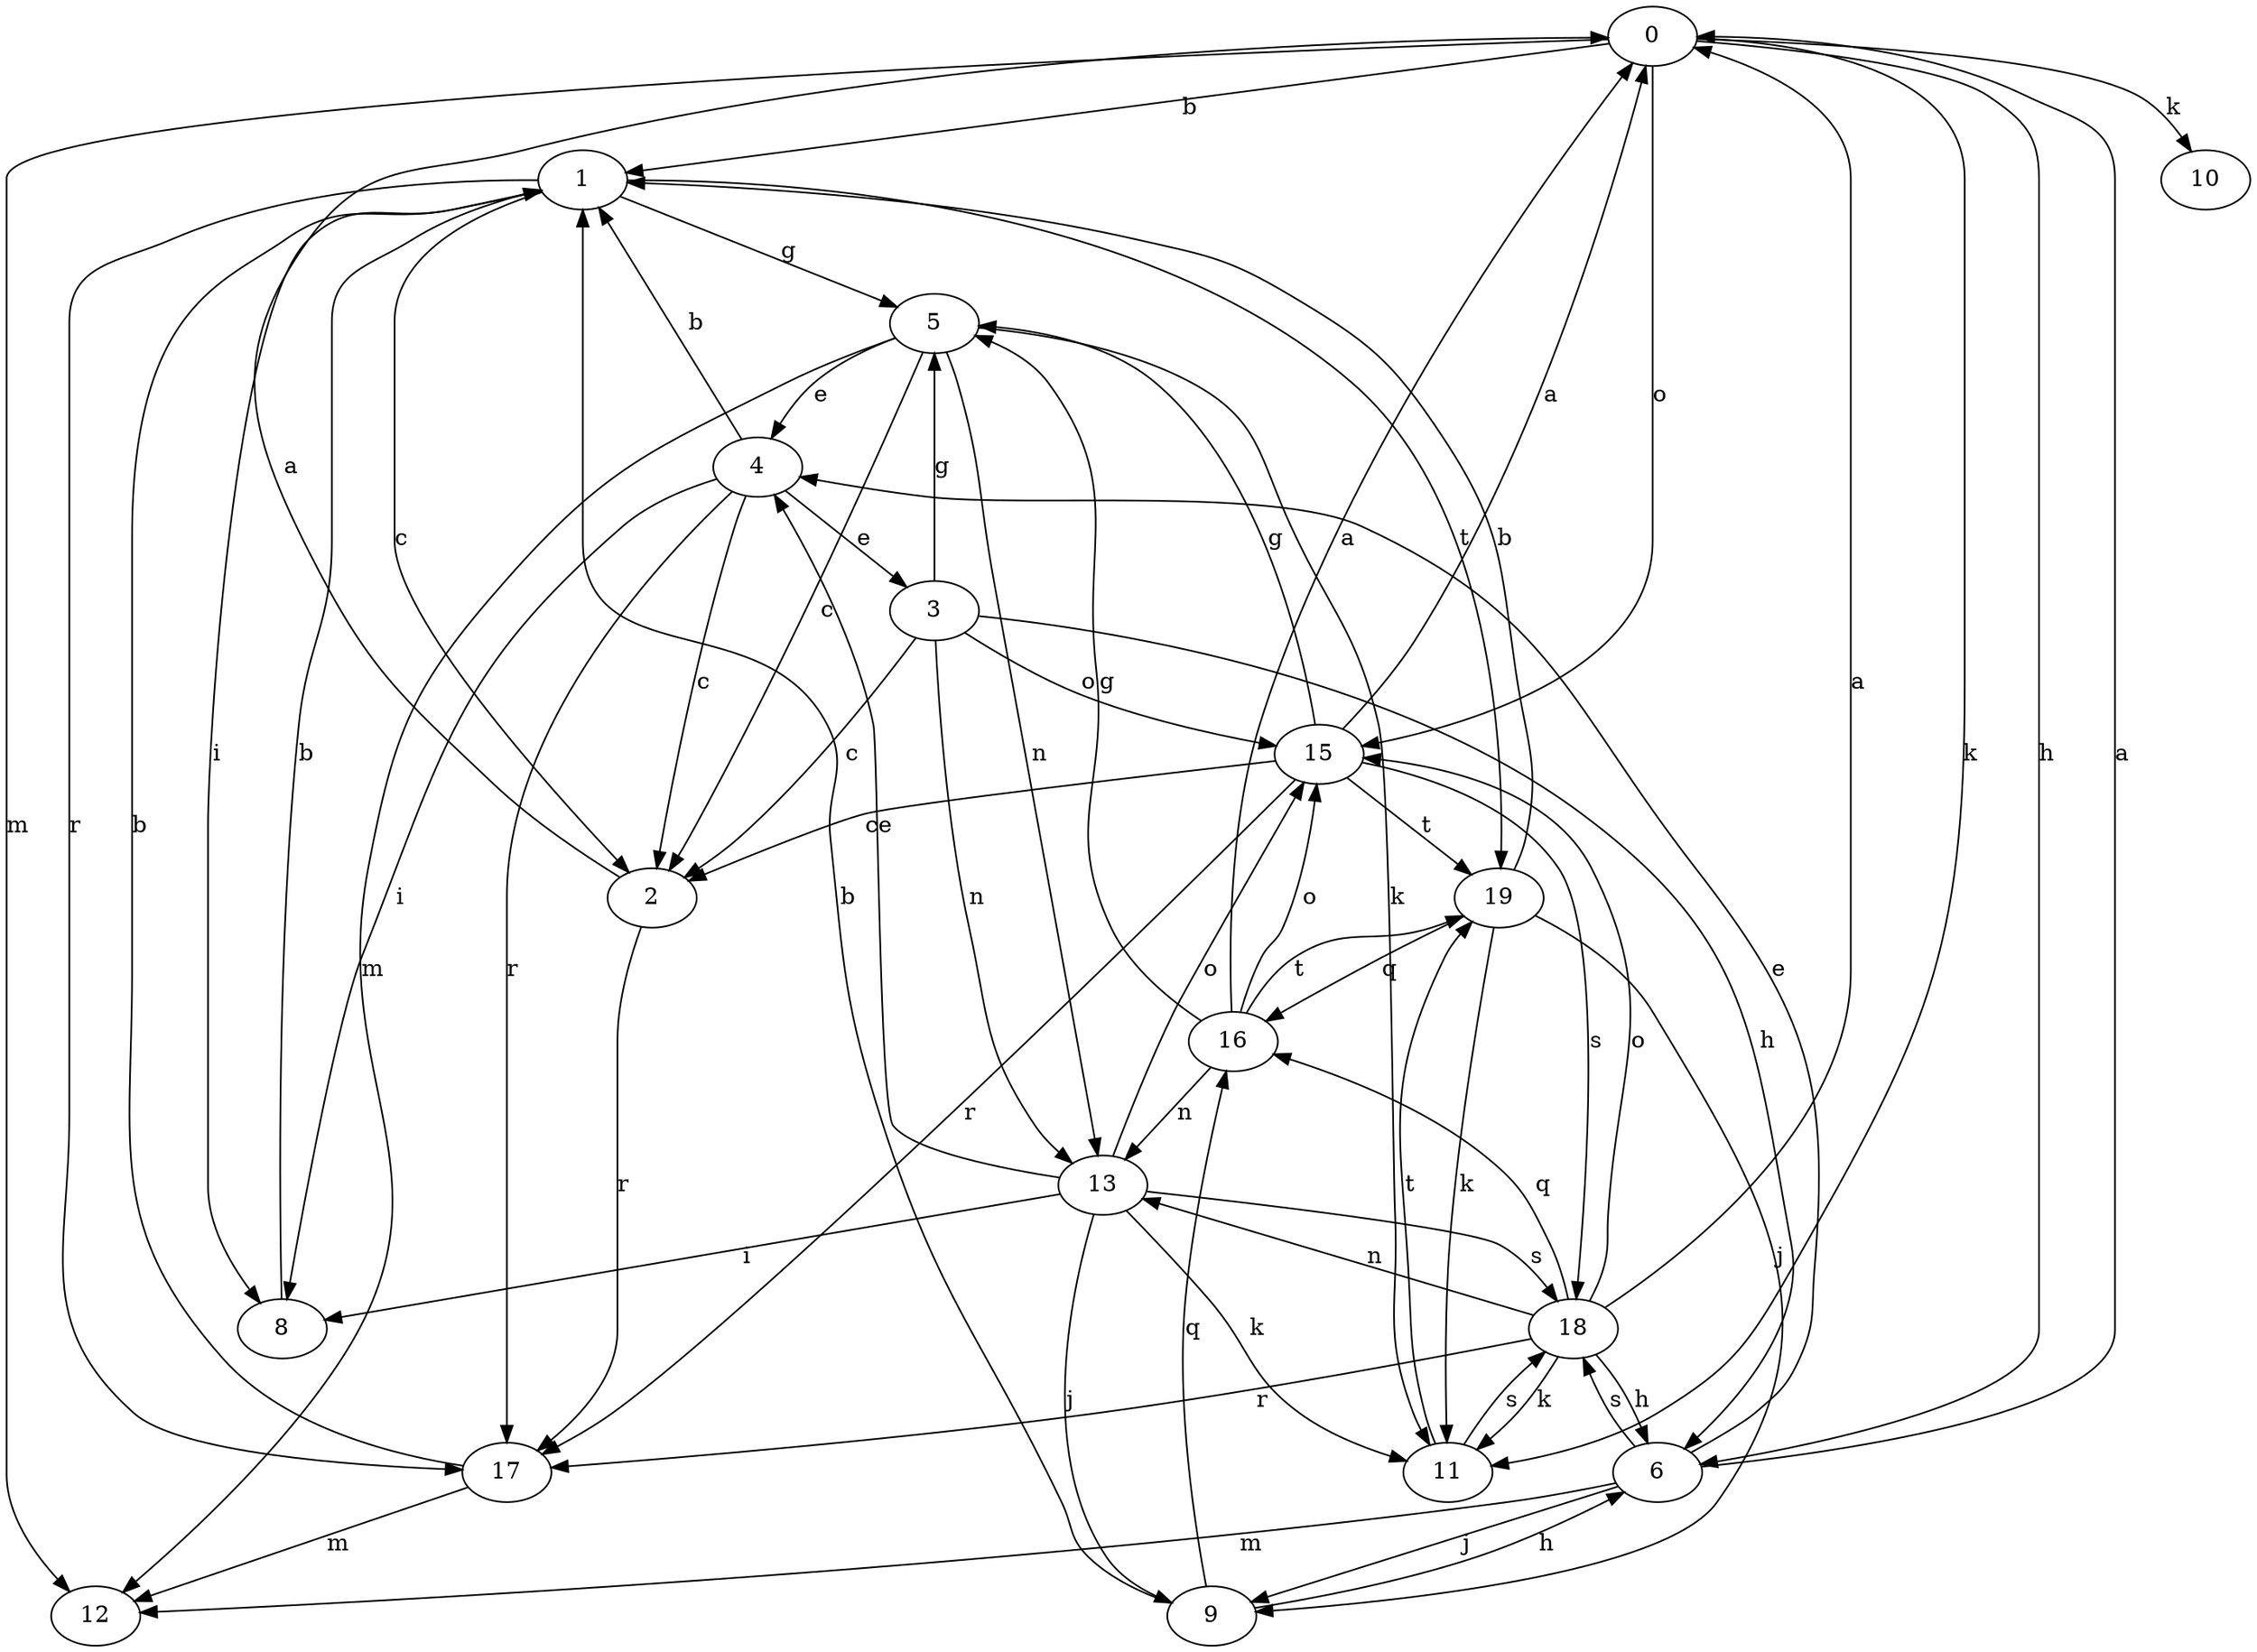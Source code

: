 strict digraph  {
0;
1;
2;
3;
4;
5;
6;
8;
9;
10;
11;
12;
13;
15;
16;
17;
18;
19;
0 -> 1  [label=b];
0 -> 6  [label=h];
0 -> 10  [label=k];
0 -> 11  [label=k];
0 -> 12  [label=m];
0 -> 15  [label=o];
1 -> 2  [label=c];
1 -> 5  [label=g];
1 -> 8  [label=i];
1 -> 17  [label=r];
1 -> 19  [label=t];
2 -> 0  [label=a];
2 -> 17  [label=r];
3 -> 2  [label=c];
3 -> 5  [label=g];
3 -> 6  [label=h];
3 -> 13  [label=n];
3 -> 15  [label=o];
4 -> 1  [label=b];
4 -> 2  [label=c];
4 -> 3  [label=e];
4 -> 8  [label=i];
4 -> 17  [label=r];
5 -> 2  [label=c];
5 -> 4  [label=e];
5 -> 11  [label=k];
5 -> 12  [label=m];
5 -> 13  [label=n];
6 -> 0  [label=a];
6 -> 4  [label=e];
6 -> 9  [label=j];
6 -> 12  [label=m];
6 -> 18  [label=s];
8 -> 1  [label=b];
9 -> 1  [label=b];
9 -> 6  [label=h];
9 -> 16  [label=q];
11 -> 18  [label=s];
11 -> 19  [label=t];
13 -> 4  [label=e];
13 -> 8  [label=i];
13 -> 9  [label=j];
13 -> 11  [label=k];
13 -> 15  [label=o];
13 -> 18  [label=s];
15 -> 0  [label=a];
15 -> 2  [label=c];
15 -> 5  [label=g];
15 -> 17  [label=r];
15 -> 18  [label=s];
15 -> 19  [label=t];
16 -> 0  [label=a];
16 -> 5  [label=g];
16 -> 13  [label=n];
16 -> 15  [label=o];
16 -> 19  [label=t];
17 -> 1  [label=b];
17 -> 12  [label=m];
18 -> 0  [label=a];
18 -> 6  [label=h];
18 -> 11  [label=k];
18 -> 13  [label=n];
18 -> 15  [label=o];
18 -> 16  [label=q];
18 -> 17  [label=r];
19 -> 1  [label=b];
19 -> 9  [label=j];
19 -> 11  [label=k];
19 -> 16  [label=q];
}
